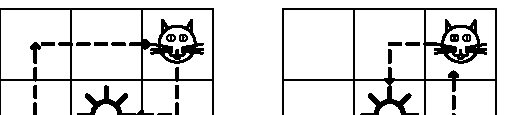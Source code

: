verbatimtex
%&latex
\documentclass{minimal}
\begin{document}
etex
beginfig(0);                    
u = 0.9cm;
draw (0, 1.5u)--(0, -1.5u);
draw (u, 1.5u)--(u, -1.5u);
draw (2u, 1.5u)--(2u, -1.5u);
draw (3u, 1.5u)--(3u, -1.5u);
draw (0, 1.5u)--(3u, 1.5u);
draw (0, 0.5u)--(3u, 0.5u);
draw (0, -1.5u)--(3u, -1.5u);
draw (0, -0.5u)--(3u, -0.5u);

picture table;
table := currentpicture;
currentpicture := nullpicture;

pickup pencircle scaled 0.2u;
draw (-0.4u, 0)..(-0.3u, 0.25u)..(0, 0.35u)..(0.3u, 0.25u)..(0.4u, 0);
draw (-0.4u, 0)..(-0.3u, -0.25u)..(0, -0.35u)..(0.3u, -0.25u)..(0.4u, 0);
fill fullcircle xscaled 0.15u yscaled 0.5u shifted(0,0.05u) withcolor black;

picture catEye;
catEye := currentpicture;
currentpicture := nullpicture;

pickup pencircle scaled 0.08u;
draw fullcircle scaled u;
draw (-0.4u, 0.3u)--(-0.4u, 0.65u)--(-0.26u, 0.43u);
draw (0.4u, 0.3u)--(0.4u, 0.65u)--(0.26u, 0.43u);
draw catEye scaled 0.01u shifted(-0.17u, 0.17u);
draw catEye scaled 0.01u shifted(0.17u, 0.17u);
draw (-0.15u, -0.1u)--(-0.7u, -0.0u);
draw (-0.15u, -0.15u)--(-0.7u, -0.15u);
draw (-0.15u, -0.2u)--(-0.7u, -0.25u);

draw (0.15u, -0.1u)--(0.7u, -0.0u);
draw (0.15u, -0.15u)--(0.7u, -0.15u);
draw (0.15u, -0.2u)--(0.7u, -0.25u);

draw (-0.2u, -0.22u)..(-0.2005.u,-0.24u)..(-0u,-0.2u);
draw (0.2u, -0.22u)..(0.2005.u,-0.24u)..(0u,-0.2u);
fill fullcircle xscaled 0.07u yscaled 0.13u shifted(0,-0.2u) withcolor black;
draw halfcircle shifted(0, 0.085u) scaled 0.15u rotated 180;
picture cat;
cat := currentpicture;
currentpicture := nullpicture;


pickup pencircle scaled 0.03u;
draw fullcircle scaled0.1u shifted(0,0.1u);
draw (0,0.05u)--(0,-0.16u)--(-0.05u,-0.35u)--(0,-0.16u)--(0.05u,-0.35u);
draw (0,0)--(-0.07u,-0.11u);
draw (0,0)--(0.07u,-0.11u);
picture man;
man := currentpicture;
currentpicture := nullpicture;

pickup pencircle scaled 0.15u;
draw fullcircle scaled u;
draw (-0.5u, 0)--(-1u, 0);
draw (0.5u, 0)--(1u, 0);
draw (0, -0.5u)--(0, -1u);
draw (0, 0.5u)--(0, 1u);
draw (-0.71*0.5u, 0.71*0.5u)--(-1.42*0.5u, 1.42*0.5u);
draw (-0.71*0.5u, -0.71*0.5u)--(-1.42*0.5u, -1.42*0.5u);
draw (0.71*0.5u, 0.71*0.5u)--(1.42*0.5u, 1.42*0.5u);
draw (0.71*0.5u, -0.71*0.5u)--(1.42*0.5u, -1.42*0.5u);
picture sun;
sun := currentpicture;
currentpicture := nullpicture;

pickup pencircle scaled 0.1u;
draw table;
draw cat scaled 0.02u shifted(2.5u,u);
draw man scaled 0.06u shifted(0.5u,-0.8u);
draw sun scaled 0.015u shifted(1.5u, 0);

picture all;
all := currentpicture;
currentpicture := nullpicture;

draw (0u,0u)--(0u,u)--(-0.1u,0.9u)--(0u,u)--(0.1u,0.9u);
picture arrow;
arrow := currentpicture;
currentpicture := nullpicture;

pickup pencircle scaled 0.05u;

draw (0.5u, -0.5u)--(0.5u, -0.35u);
draw (0.5u, -0.25u)--(0.5u, -0.1u);
draw (0.5u, -0u)--(0.5u, 0.15u);
draw (0.5u, 0.25u)--(0.5u, 0.4u);
draw (0.5u, 0.5u)--(0.5u, 0.65u);
draw (0.5u, 0.75u)--(0.5u, u);
draw (0.45u, 0.95u)--(0.5u, u)--(0.55u, 0.95u);
picture one;
one := currentpicture;
currentpicture := nullpicture;
draw (0.6u, u)--(0.75u, u);
draw (0.85u, u)--(u, u);
draw (1.1u, u)--(1.25u, u);
draw (1.35u, u)--(1.5u, u);
draw (1.6u, u)--(1.75u, u);
draw (1.85u, u)--(2.1u, u)--(2.05u,1.05u)--(2.1u, u)--(2.05u,0.95u);
picture two;
two := currentpicture;
currentpicture := nullpicture;
draw (2.5u, 0.65u)--(2.5u,0.5u);
draw (2.5u, 0.4u)--(2.5u,0.25u);
draw (2.5u, 0.15u)--(2.5u,0u);
picture three;
three := currentpicture;
currentpicture := nullpicture;
draw (2.4u, 0u)--(2.25u,0u);
draw (2.15u, 0u)--(1.95u,0u)--(2u,0.05u)--(1.95u,0u)--(2u,-0.05u);
picture four;
four := currentpicture;
currentpicture := nullpicture;
draw all;
draw one;
draw two;
draw three;
draw four;
draw all shifted(4u, 0);
draw two shifted(4.3u, -2u);
draw one shifted(5.9u, -0.4u);
draw three rotated -90 shifted (5.5u, 3.5u);
draw four rotated 90 shifted (5.5u, -1.5u);
endfig;
end